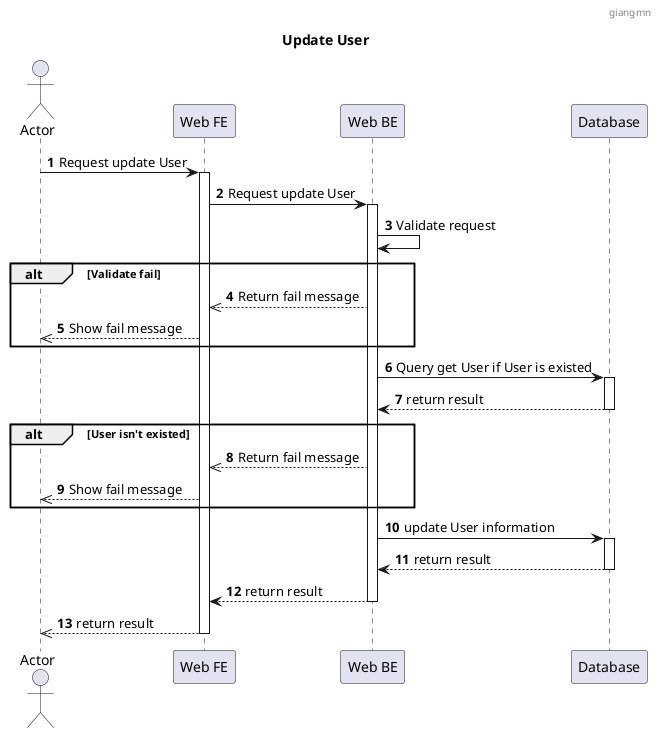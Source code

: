 @startuml
header : giangmn
title: Update User
autonumber

actor "Actor" as a
participant "Web FE" as fe
participant "Web BE" as be
participant "Database" as db

a->fe : Request update User
fe++
fe -> be: Request update User
be++
be -> be: Validate request
alt Validate fail
be -->> fe: Return fail message
fe -->> a: Show fail message
end

be -> db: Query get User if User is existed
db++
db --> be: return result
db--
alt User isn't existed
be -->> fe: Return fail message
fe -->> a: Show fail message

end
be->db: update User information
db++
db--> be: return result
db--
be --> fe: return result
be--
fe -->> a: return result
fe--
@enduml